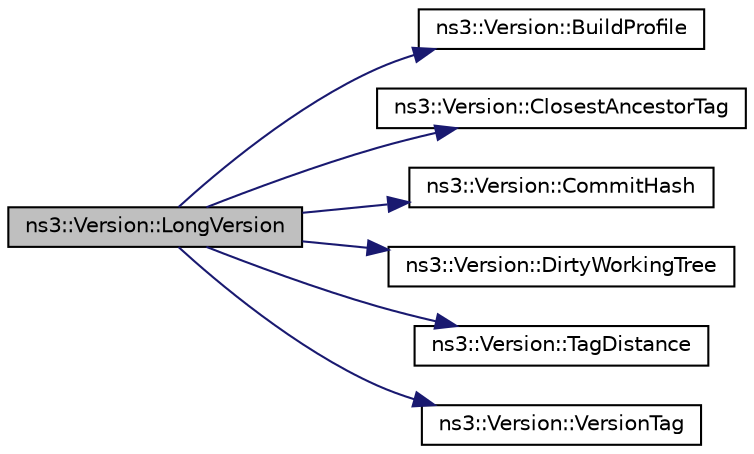 digraph "ns3::Version::LongVersion"
{
 // LATEX_PDF_SIZE
  edge [fontname="Helvetica",fontsize="10",labelfontname="Helvetica",labelfontsize="10"];
  node [fontname="Helvetica",fontsize="10",shape=record];
  rankdir="LR";
  Node1 [label="ns3::Version::LongVersion",height=0.2,width=0.4,color="black", fillcolor="grey75", style="filled", fontcolor="black",tooltip="Constructs a string containing all of the build details."];
  Node1 -> Node2 [color="midnightblue",fontsize="10",style="solid",fontname="Helvetica"];
  Node2 [label="ns3::Version::BuildProfile",height=0.2,width=0.4,color="black", fillcolor="white", style="filled",URL="$classns3_1_1_version.html#aa0183895ab1bd82750127c35cbfd4651",tooltip="Indicates the type of build that was performed (debug/release/optimized)."];
  Node1 -> Node3 [color="midnightblue",fontsize="10",style="solid",fontname="Helvetica"];
  Node3 [label="ns3::Version::ClosestAncestorTag",height=0.2,width=0.4,color="black", fillcolor="white", style="filled",URL="$classns3_1_1_version.html#a8b477000b39ded8e28c4620fdc630870",tooltip="Returns the closest tag that is attached to a commit that is an ancestor of the current branch head."];
  Node1 -> Node4 [color="midnightblue",fontsize="10",style="solid",fontname="Helvetica"];
  Node4 [label="ns3::Version::CommitHash",height=0.2,width=0.4,color="black", fillcolor="white", style="filled",URL="$classns3_1_1_version.html#a02228f006fb85801d2074eda8c1e9563",tooltip="Hash of the most recent commit."];
  Node1 -> Node5 [color="midnightblue",fontsize="10",style="solid",fontname="Helvetica"];
  Node5 [label="ns3::Version::DirtyWorkingTree",height=0.2,width=0.4,color="black", fillcolor="white", style="filled",URL="$classns3_1_1_version.html#a1cbf591d89d5d733586209f38dfeb53e",tooltip="Indicates whether there were uncommitted changes during the build."];
  Node1 -> Node6 [color="midnightblue",fontsize="10",style="solid",fontname="Helvetica"];
  Node6 [label="ns3::Version::TagDistance",height=0.2,width=0.4,color="black", fillcolor="white", style="filled",URL="$classns3_1_1_version.html#ad59aef4d060408d1e83f8d36bd108963",tooltip="The number of commits between the current commit and the tag returned by ClosestAncestorTag()."];
  Node1 -> Node7 [color="midnightblue",fontsize="10",style="solid",fontname="Helvetica"];
  Node7 [label="ns3::Version::VersionTag",height=0.2,width=0.4,color="black", fillcolor="white", style="filled",URL="$classns3_1_1_version.html#a4366ba4efce40f3a0394989ec7c58396",tooltip="Returns the ns-3 version tag of the closest ancestor commit."];
}
